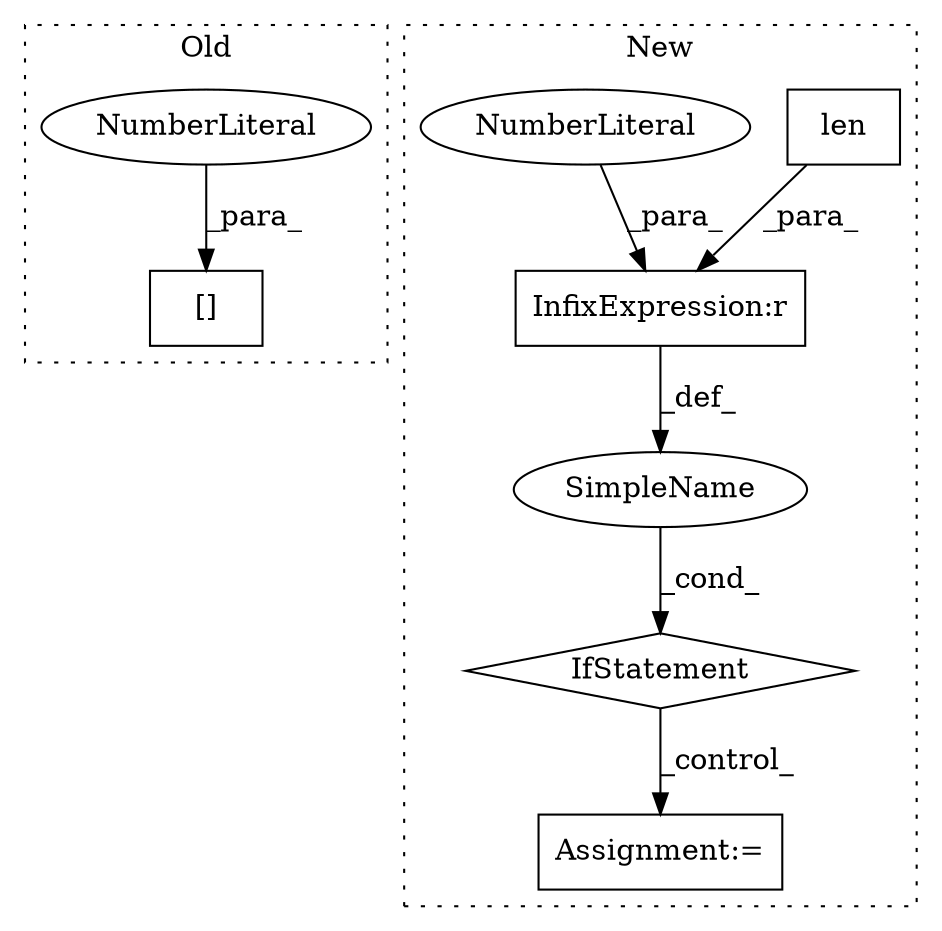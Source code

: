 digraph G {
subgraph cluster0 {
1 [label="[]" a="2" s="5647,5675" l="27,1" shape="box"];
8 [label="NumberLiteral" a="34" s="5674" l="1" shape="ellipse"];
label = "Old";
style="dotted";
}
subgraph cluster1 {
2 [label="len" a="32" s="5796,5813" l="4,1" shape="box"];
3 [label="IfStatement" a="25" s="5792,5818" l="4,2" shape="diamond"];
4 [label="InfixExpression:r" a="27" s="5814" l="3" shape="box"];
5 [label="NumberLiteral" a="34" s="5817" l="1" shape="ellipse"];
6 [label="Assignment:=" a="7" s="5832,5919" l="65,2" shape="box"];
7 [label="SimpleName" a="42" s="" l="" shape="ellipse"];
label = "New";
style="dotted";
}
2 -> 4 [label="_para_"];
3 -> 6 [label="_control_"];
4 -> 7 [label="_def_"];
5 -> 4 [label="_para_"];
7 -> 3 [label="_cond_"];
8 -> 1 [label="_para_"];
}